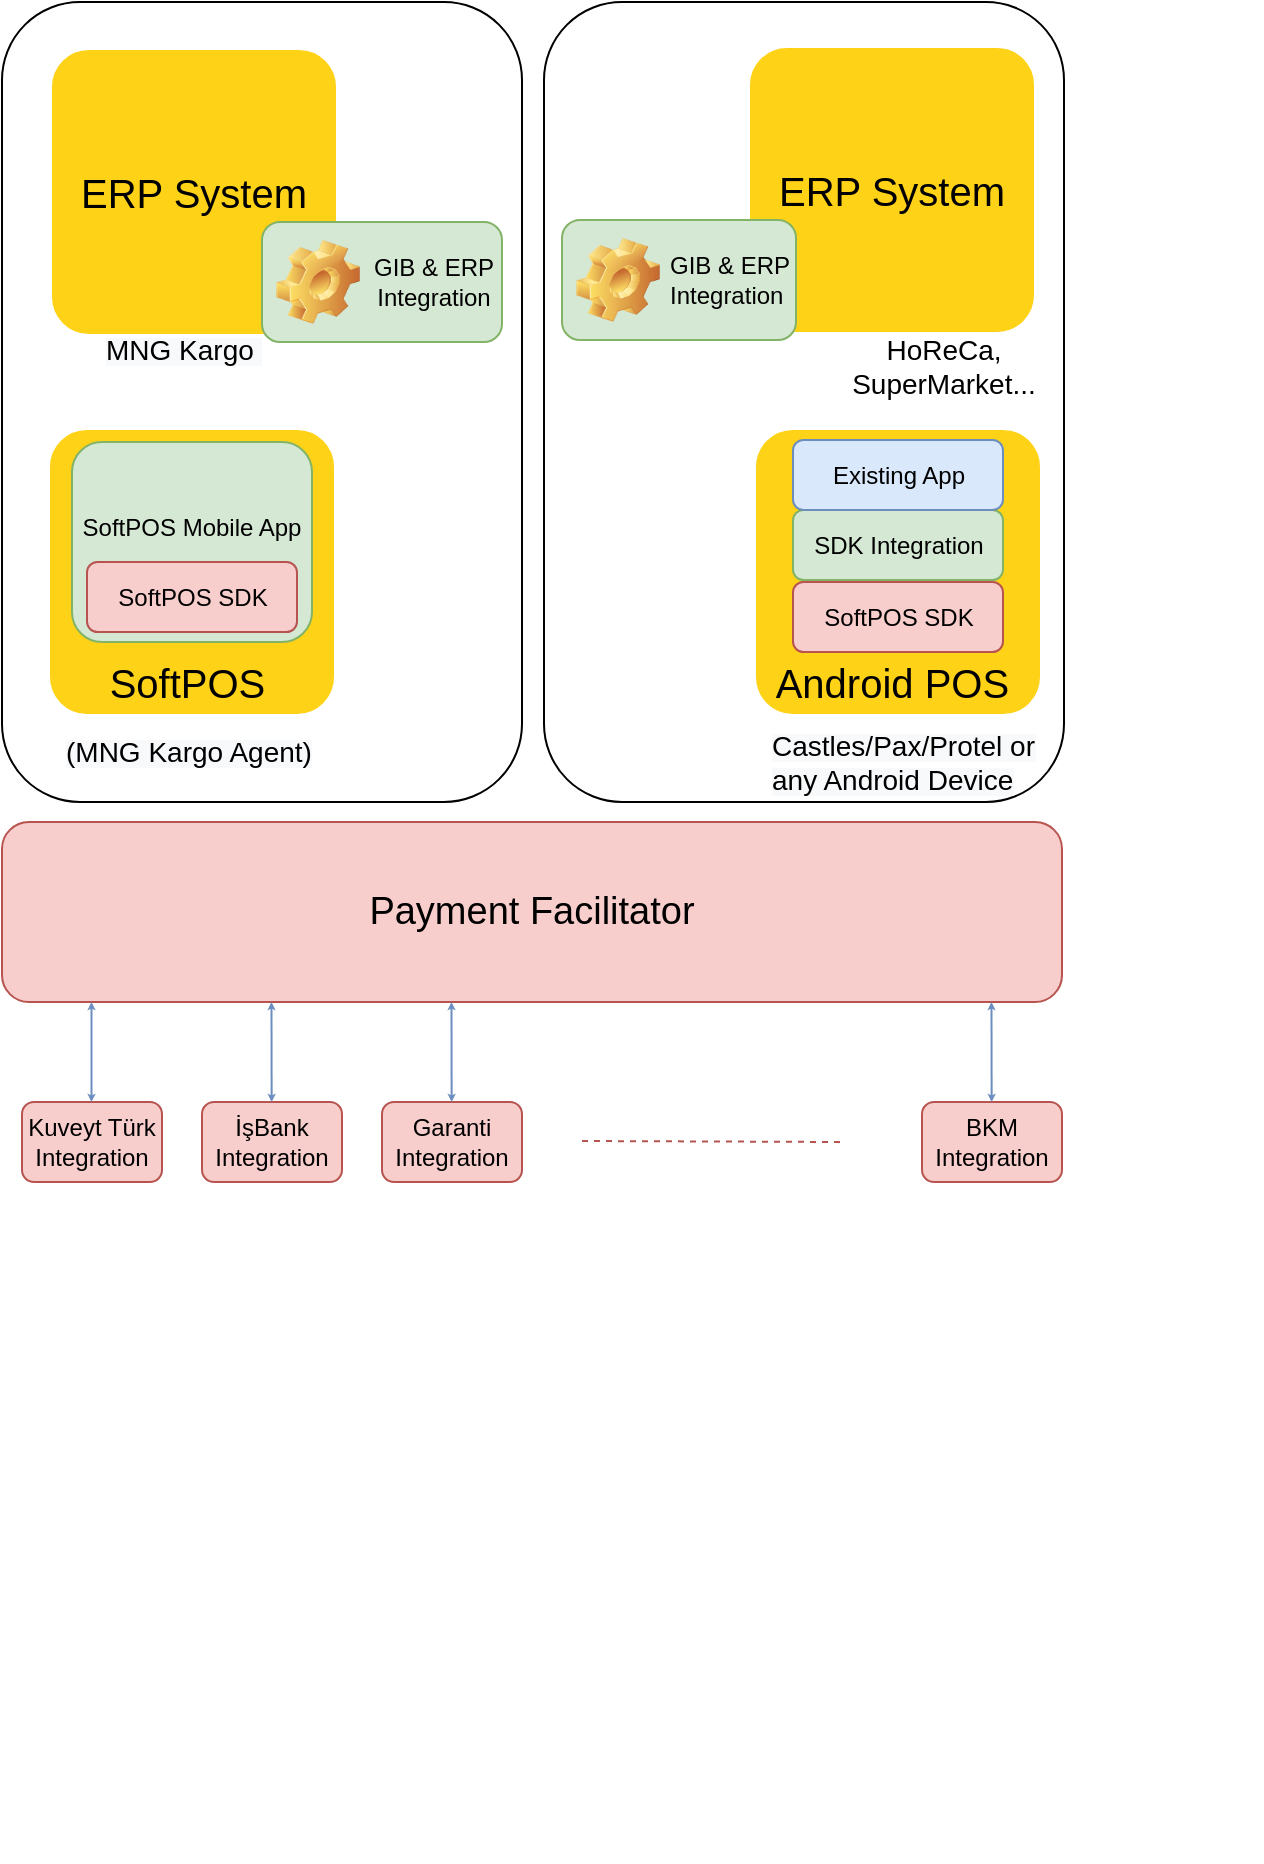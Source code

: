<mxfile version="13.5.9" type="github">
  <diagram name="Page-1" id="12e1b939-464a-85fe-373e-61e167be1490">
    <mxGraphModel dx="782" dy="515" grid="1" gridSize="10" guides="1" tooltips="1" connect="1" arrows="1" fold="1" page="1" pageScale="1.5" pageWidth="1169" pageHeight="826" background="#ffffff" math="0" shadow="0">
      <root>
        <mxCell id="0" />
        <mxCell id="1" parent="0" />
        <mxCell id="deuajbwWMbh2x0gzHQ-c-66" value="" style="rounded=1;whiteSpace=wrap;html=1;fillColor=none;gradientColor=none;" vertex="1" parent="1">
          <mxGeometry x="531" y="190" width="260" height="400" as="geometry" />
        </mxCell>
        <mxCell id="deuajbwWMbh2x0gzHQ-c-65" value="" style="rounded=1;whiteSpace=wrap;html=1;fillColor=none;gradientColor=none;" vertex="1" parent="1">
          <mxGeometry x="260" y="190" width="260" height="400" as="geometry" />
        </mxCell>
        <mxCell id="deuajbwWMbh2x0gzHQ-c-62" value="ERP System" style="whiteSpace=wrap;html=1;rounded=1;shadow=0;strokeWidth=8;fontSize=20;align=center;fillColor=#FED217;strokeColor=#FFFFFF;" vertex="1" parent="1">
          <mxGeometry x="630" y="209" width="150" height="150" as="geometry" />
        </mxCell>
        <mxCell id="60da8b9f42644d3a-2" value="ERP System" style="whiteSpace=wrap;html=1;rounded=1;shadow=0;strokeWidth=8;fontSize=20;align=center;fillColor=#FED217;strokeColor=#FFFFFF;" parent="1" vertex="1">
          <mxGeometry x="281" y="210" width="150" height="150" as="geometry" />
        </mxCell>
        <mxCell id="60da8b9f42644d3a-19" value="Forms&lt;div&gt;Calls-to-Action&lt;/div&gt;&lt;div&gt;Landing Pages&lt;/div&gt;" style="text;html=1;strokeColor=none;fillColor=none;align=center;verticalAlign=middle;whiteSpace=wrap;rounded=0;shadow=0;fontSize=14;fontColor=#FFFFFF;" parent="1" vertex="1">
          <mxGeometry x="610" y="1030" width="280" height="90" as="geometry" />
        </mxCell>
        <mxCell id="deuajbwWMbh2x0gzHQ-c-1" value="" style="whiteSpace=wrap;html=1;rounded=1;shadow=0;strokeWidth=8;fontSize=20;align=center;fillColor=#FED217;strokeColor=#FFFFFF;" vertex="1" parent="1">
          <mxGeometry x="280" y="400" width="150" height="150" as="geometry" />
        </mxCell>
        <mxCell id="deuajbwWMbh2x0gzHQ-c-3" value="&lt;font style=&quot;font-size: 20px&quot;&gt;SoftPOS&amp;nbsp;&lt;/font&gt;" style="text;html=1;strokeColor=none;fillColor=none;align=center;verticalAlign=middle;whiteSpace=wrap;rounded=0;" vertex="1" parent="1">
          <mxGeometry x="337.5" y="520" width="35" height="20" as="geometry" />
        </mxCell>
        <mxCell id="deuajbwWMbh2x0gzHQ-c-4" value="SoftPOS Mobile App&lt;br&gt;&lt;br&gt;" style="rounded=1;whiteSpace=wrap;html=1;fillColor=#d5e8d4;strokeColor=#82b366;" vertex="1" parent="1">
          <mxGeometry x="295" y="410" width="120" height="100" as="geometry" />
        </mxCell>
        <mxCell id="deuajbwWMbh2x0gzHQ-c-5" value="SoftPOS SDK" style="rounded=1;whiteSpace=wrap;html=1;fillColor=#f8cecc;strokeColor=#b85450;" vertex="1" parent="1">
          <mxGeometry x="302.5" y="470" width="105" height="35" as="geometry" />
        </mxCell>
        <mxCell id="deuajbwWMbh2x0gzHQ-c-10" value="&lt;font style=&quot;font-size: 19px&quot;&gt;Payment Facilitator&lt;/font&gt;" style="rounded=1;whiteSpace=wrap;html=1;fillColor=#f8cecc;strokeColor=#b85450;" vertex="1" parent="1">
          <mxGeometry x="260" y="600" width="530" height="90" as="geometry" />
        </mxCell>
        <mxCell id="deuajbwWMbh2x0gzHQ-c-11" value="&lt;span style=&quot;color: rgb(0 , 0 , 0) ; font-family: &amp;#34;helvetica&amp;#34; ; font-style: normal ; font-weight: 400 ; letter-spacing: normal ; text-align: center ; text-indent: 0px ; text-transform: none ; word-spacing: 0px ; background-color: rgb(248 , 249 , 250) ; display: inline ; float: none&quot;&gt;&lt;font style=&quot;font-size: 14px&quot;&gt;MNG Kargo&amp;nbsp;&lt;br&gt;&lt;br&gt;&lt;/font&gt;&lt;/span&gt;" style="text;whiteSpace=wrap;html=1;" vertex="1" parent="1">
          <mxGeometry x="310" y="349" width="140" height="30" as="geometry" />
        </mxCell>
        <mxCell id="deuajbwWMbh2x0gzHQ-c-12" value="&lt;span style=&quot;color: rgb(0 , 0 , 0) ; font-family: &amp;#34;helvetica&amp;#34; ; font-style: normal ; font-weight: 400 ; letter-spacing: normal ; text-align: center ; text-indent: 0px ; text-transform: none ; word-spacing: 0px ; background-color: rgb(248 , 249 , 250) ; display: inline ; float: none&quot;&gt;&lt;font style=&quot;font-size: 14px&quot;&gt;(MNG Kargo Agent)&lt;/font&gt;&lt;/span&gt;" style="text;whiteSpace=wrap;html=1;" vertex="1" parent="1">
          <mxGeometry x="290" y="550" width="140" height="30" as="geometry" />
        </mxCell>
        <mxCell id="deuajbwWMbh2x0gzHQ-c-13" value="Kuveyt Türk Integration" style="rounded=1;whiteSpace=wrap;html=1;fillColor=#f8cecc;strokeColor=#b85450;" vertex="1" parent="1">
          <mxGeometry x="270" y="740" width="70" height="40" as="geometry" />
        </mxCell>
        <mxCell id="deuajbwWMbh2x0gzHQ-c-14" value="İşBank Integration" style="rounded=1;whiteSpace=wrap;html=1;fillColor=#f8cecc;strokeColor=#b85450;" vertex="1" parent="1">
          <mxGeometry x="360" y="740" width="70" height="40" as="geometry" />
        </mxCell>
        <mxCell id="deuajbwWMbh2x0gzHQ-c-15" value="Garanti Integration" style="rounded=1;whiteSpace=wrap;html=1;fillColor=#f8cecc;strokeColor=#b85450;" vertex="1" parent="1">
          <mxGeometry x="450" y="740" width="70" height="40" as="geometry" />
        </mxCell>
        <mxCell id="deuajbwWMbh2x0gzHQ-c-16" value="" style="endArrow=none;dashed=1;html=1;fillColor=#f8cecc;strokeColor=#b85450;" edge="1" parent="1">
          <mxGeometry width="50" height="50" relative="1" as="geometry">
            <mxPoint x="550" y="759.5" as="sourcePoint" />
            <mxPoint x="680" y="760" as="targetPoint" />
          </mxGeometry>
        </mxCell>
        <mxCell id="deuajbwWMbh2x0gzHQ-c-22" value="BKM Integration" style="rounded=1;whiteSpace=wrap;html=1;fillColor=#f8cecc;strokeColor=#b85450;" vertex="1" parent="1">
          <mxGeometry x="720" y="740" width="70" height="40" as="geometry" />
        </mxCell>
        <mxCell id="deuajbwWMbh2x0gzHQ-c-25" value="&lt;span style=&quot;font-weight: normal&quot;&gt;&lt;font style=&quot;font-size: 12px&quot;&gt;GIB &amp;amp; ERP Integration&lt;/font&gt;&lt;/span&gt;" style="label;whiteSpace=wrap;html=1;image=img/clipart/Gear_128x128.png;fillColor=#d5e8d4;strokeColor=#82b366;" vertex="1" parent="1">
          <mxGeometry x="540" y="299" width="117" height="60" as="geometry" />
        </mxCell>
        <mxCell id="deuajbwWMbh2x0gzHQ-c-26" value="" style="endArrow=none;html=1;exitX=0.5;exitY=0;exitDx=0;exitDy=0;entryX=0.069;entryY=1.006;entryDx=0;entryDy=0;entryPerimeter=0;strokeColor=none;" edge="1" parent="1" source="deuajbwWMbh2x0gzHQ-c-13" target="deuajbwWMbh2x0gzHQ-c-10">
          <mxGeometry width="50" height="50" relative="1" as="geometry">
            <mxPoint x="312.5" y="720" as="sourcePoint" />
            <mxPoint x="308" y="695" as="targetPoint" />
          </mxGeometry>
        </mxCell>
        <mxCell id="deuajbwWMbh2x0gzHQ-c-28" value="" style="endArrow=classic;startArrow=classic;html=1;startSize=1;endSize=1;jumpSize=2;fillColor=#dae8fc;strokeColor=#6c8ebf;" edge="1" parent="1">
          <mxGeometry width="50" height="50" relative="1" as="geometry">
            <mxPoint x="304.75" y="740" as="sourcePoint" />
            <mxPoint x="304.75" y="690" as="targetPoint" />
          </mxGeometry>
        </mxCell>
        <mxCell id="deuajbwWMbh2x0gzHQ-c-29" value="" style="endArrow=classic;startArrow=classic;html=1;entryX=0.058;entryY=1;entryDx=0;entryDy=0;entryPerimeter=0;startSize=1;endSize=1;jumpSize=2;fillColor=#dae8fc;strokeColor=#6c8ebf;" edge="1" parent="1">
          <mxGeometry width="50" height="50" relative="1" as="geometry">
            <mxPoint x="394.82" y="740" as="sourcePoint" />
            <mxPoint x="394.748" y="690" as="targetPoint" />
          </mxGeometry>
        </mxCell>
        <mxCell id="deuajbwWMbh2x0gzHQ-c-30" value="" style="endArrow=classic;startArrow=classic;html=1;entryX=0.058;entryY=1;entryDx=0;entryDy=0;entryPerimeter=0;startSize=1;endSize=1;jumpSize=2;fillColor=#dae8fc;strokeColor=#6c8ebf;" edge="1" parent="1">
          <mxGeometry width="50" height="50" relative="1" as="geometry">
            <mxPoint x="484.82" y="740" as="sourcePoint" />
            <mxPoint x="484.748" y="690" as="targetPoint" />
          </mxGeometry>
        </mxCell>
        <mxCell id="deuajbwWMbh2x0gzHQ-c-31" value="" style="endArrow=classic;startArrow=classic;html=1;entryX=0.058;entryY=1;entryDx=0;entryDy=0;entryPerimeter=0;startSize=1;endSize=1;jumpSize=2;fillColor=#dae8fc;strokeColor=#6c8ebf;" edge="1" parent="1">
          <mxGeometry width="50" height="50" relative="1" as="geometry">
            <mxPoint x="754.82" y="740" as="sourcePoint" />
            <mxPoint x="754.748" y="690" as="targetPoint" />
          </mxGeometry>
        </mxCell>
        <mxCell id="deuajbwWMbh2x0gzHQ-c-57" value="" style="whiteSpace=wrap;html=1;rounded=1;shadow=0;strokeWidth=8;fontSize=20;align=center;fillColor=#FED217;strokeColor=#FFFFFF;" vertex="1" parent="1">
          <mxGeometry x="633" y="400" width="150" height="150" as="geometry" />
        </mxCell>
        <mxCell id="deuajbwWMbh2x0gzHQ-c-58" value="&lt;span style=&quot;color: rgb(0 , 0 , 0) ; font-family: &amp;#34;helvetica&amp;#34; ; font-style: normal ; font-weight: 400 ; letter-spacing: normal ; text-align: center ; text-indent: 0px ; text-transform: none ; word-spacing: 0px ; background-color: rgb(248 , 249 , 250) ; display: inline ; float: none&quot;&gt;&lt;font style=&quot;font-size: 14px&quot;&gt;Castles/Pax/Protel or any Android Device&lt;/font&gt;&lt;/span&gt;" style="text;whiteSpace=wrap;html=1;" vertex="1" parent="1">
          <mxGeometry x="643" y="547" width="140" height="30" as="geometry" />
        </mxCell>
        <mxCell id="deuajbwWMbh2x0gzHQ-c-59" value="&lt;font style=&quot;font-size: 20px&quot;&gt;Android POS&amp;nbsp;&lt;/font&gt;" style="text;html=1;strokeColor=none;fillColor=none;align=center;verticalAlign=middle;whiteSpace=wrap;rounded=0;" vertex="1" parent="1">
          <mxGeometry x="643" y="520" width="130" height="20" as="geometry" />
        </mxCell>
        <mxCell id="deuajbwWMbh2x0gzHQ-c-60" value="SoftPOS SDK" style="rounded=1;whiteSpace=wrap;html=1;fillColor=#f8cecc;strokeColor=#b85450;" vertex="1" parent="1">
          <mxGeometry x="655.5" y="480" width="105" height="35" as="geometry" />
        </mxCell>
        <mxCell id="deuajbwWMbh2x0gzHQ-c-61" value="SDK Integration" style="rounded=1;whiteSpace=wrap;html=1;fillColor=#d5e8d4;strokeColor=#82b366;" vertex="1" parent="1">
          <mxGeometry x="655.5" y="444" width="105" height="35" as="geometry" />
        </mxCell>
        <mxCell id="deuajbwWMbh2x0gzHQ-c-63" value="&lt;div style=&quot;text-align: center&quot;&gt;&lt;font face=&quot;helvetica&quot;&gt;&lt;span style=&quot;font-size: 14px&quot;&gt;HoReCa, SuperMarket...&lt;/span&gt;&lt;/font&gt;&lt;/div&gt;" style="text;whiteSpace=wrap;html=1;" vertex="1" parent="1">
          <mxGeometry x="660" y="349" width="140" height="30" as="geometry" />
        </mxCell>
        <mxCell id="deuajbwWMbh2x0gzHQ-c-64" value="&lt;span style=&quot;font-weight: normal&quot;&gt;&lt;font style=&quot;font-size: 12px&quot;&gt;GIB &amp;amp; ERP Integration&lt;/font&gt;&lt;/span&gt;" style="label;whiteSpace=wrap;html=1;image=img/clipart/Gear_128x128.png;fillColor=#d5e8d4;strokeColor=#82b366;align=center;" vertex="1" parent="1">
          <mxGeometry x="390" y="300" width="120" height="60" as="geometry" />
        </mxCell>
        <mxCell id="deuajbwWMbh2x0gzHQ-c-67" value="Existing App" style="rounded=1;whiteSpace=wrap;html=1;fillColor=#dae8fc;strokeColor=#6c8ebf;" vertex="1" parent="1">
          <mxGeometry x="655.5" y="409" width="105" height="35" as="geometry" />
        </mxCell>
      </root>
    </mxGraphModel>
  </diagram>
</mxfile>
